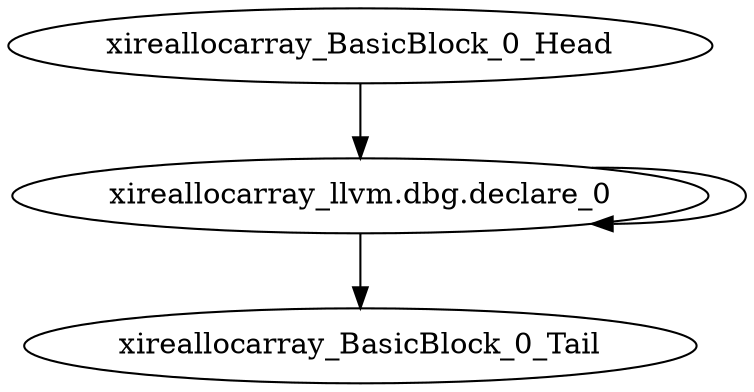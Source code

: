 digraph G {
    "xireallocarray_BasicBlock_0_Head" -> "xireallocarray_llvm.dbg.declare_0"
    "xireallocarray_llvm.dbg.declare_0" -> "xireallocarray_BasicBlock_0_Tail"
    "xireallocarray_llvm.dbg.declare_0" -> "xireallocarray_llvm.dbg.declare_0"
}
